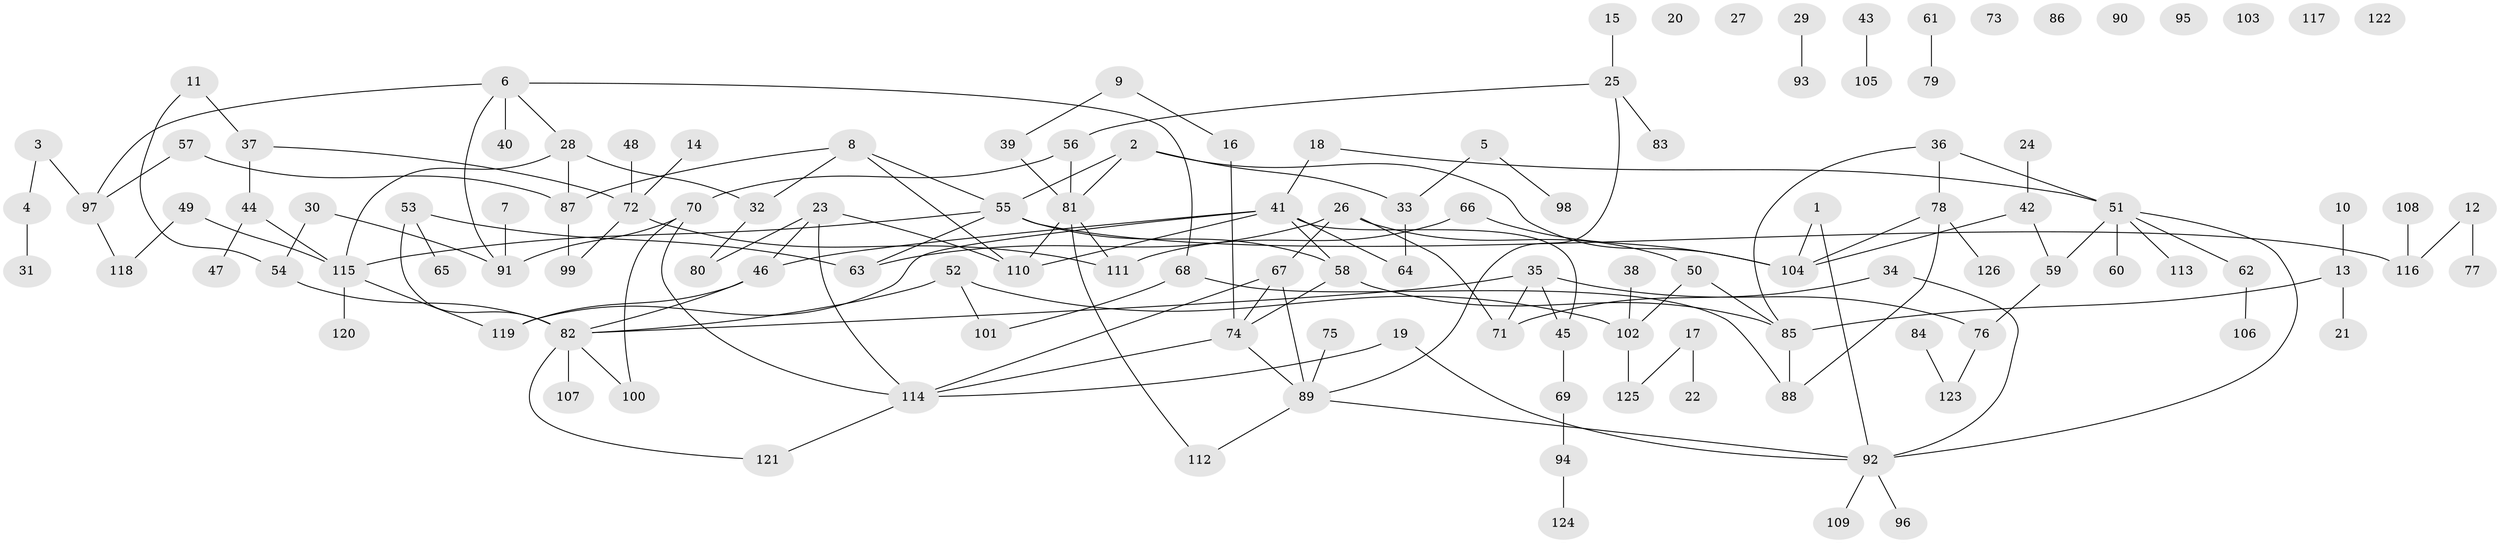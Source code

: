 // Generated by graph-tools (version 1.1) at 2025/25/03/09/25 03:25:15]
// undirected, 126 vertices, 156 edges
graph export_dot {
graph [start="1"]
  node [color=gray90,style=filled];
  1;
  2;
  3;
  4;
  5;
  6;
  7;
  8;
  9;
  10;
  11;
  12;
  13;
  14;
  15;
  16;
  17;
  18;
  19;
  20;
  21;
  22;
  23;
  24;
  25;
  26;
  27;
  28;
  29;
  30;
  31;
  32;
  33;
  34;
  35;
  36;
  37;
  38;
  39;
  40;
  41;
  42;
  43;
  44;
  45;
  46;
  47;
  48;
  49;
  50;
  51;
  52;
  53;
  54;
  55;
  56;
  57;
  58;
  59;
  60;
  61;
  62;
  63;
  64;
  65;
  66;
  67;
  68;
  69;
  70;
  71;
  72;
  73;
  74;
  75;
  76;
  77;
  78;
  79;
  80;
  81;
  82;
  83;
  84;
  85;
  86;
  87;
  88;
  89;
  90;
  91;
  92;
  93;
  94;
  95;
  96;
  97;
  98;
  99;
  100;
  101;
  102;
  103;
  104;
  105;
  106;
  107;
  108;
  109;
  110;
  111;
  112;
  113;
  114;
  115;
  116;
  117;
  118;
  119;
  120;
  121;
  122;
  123;
  124;
  125;
  126;
  1 -- 92;
  1 -- 104;
  2 -- 33;
  2 -- 55;
  2 -- 81;
  2 -- 104;
  3 -- 4;
  3 -- 97;
  4 -- 31;
  5 -- 33;
  5 -- 98;
  6 -- 28;
  6 -- 40;
  6 -- 68;
  6 -- 91;
  6 -- 97;
  7 -- 91;
  8 -- 32;
  8 -- 55;
  8 -- 87;
  8 -- 110;
  9 -- 16;
  9 -- 39;
  10 -- 13;
  11 -- 37;
  11 -- 54;
  12 -- 77;
  12 -- 116;
  13 -- 21;
  13 -- 85;
  14 -- 72;
  15 -- 25;
  16 -- 74;
  17 -- 22;
  17 -- 125;
  18 -- 41;
  18 -- 51;
  19 -- 92;
  19 -- 114;
  23 -- 46;
  23 -- 80;
  23 -- 110;
  23 -- 114;
  24 -- 42;
  25 -- 56;
  25 -- 83;
  25 -- 89;
  26 -- 50;
  26 -- 63;
  26 -- 67;
  26 -- 71;
  28 -- 32;
  28 -- 87;
  28 -- 115;
  29 -- 93;
  30 -- 54;
  30 -- 91;
  32 -- 80;
  33 -- 64;
  34 -- 71;
  34 -- 92;
  35 -- 45;
  35 -- 71;
  35 -- 76;
  35 -- 82;
  36 -- 51;
  36 -- 78;
  36 -- 85;
  37 -- 44;
  37 -- 72;
  38 -- 102;
  39 -- 81;
  41 -- 45;
  41 -- 46;
  41 -- 58;
  41 -- 64;
  41 -- 110;
  41 -- 119;
  42 -- 59;
  42 -- 104;
  43 -- 105;
  44 -- 47;
  44 -- 115;
  45 -- 69;
  46 -- 82;
  46 -- 119;
  48 -- 72;
  49 -- 115;
  49 -- 118;
  50 -- 85;
  50 -- 102;
  51 -- 59;
  51 -- 60;
  51 -- 62;
  51 -- 92;
  51 -- 113;
  52 -- 82;
  52 -- 101;
  52 -- 102;
  53 -- 63;
  53 -- 65;
  53 -- 82;
  54 -- 82;
  55 -- 58;
  55 -- 63;
  55 -- 115;
  55 -- 116;
  56 -- 70;
  56 -- 81;
  57 -- 87;
  57 -- 97;
  58 -- 74;
  58 -- 85;
  59 -- 76;
  61 -- 79;
  62 -- 106;
  66 -- 104;
  66 -- 111;
  67 -- 74;
  67 -- 89;
  67 -- 114;
  68 -- 88;
  68 -- 101;
  69 -- 94;
  70 -- 91;
  70 -- 100;
  70 -- 114;
  72 -- 99;
  72 -- 111;
  74 -- 89;
  74 -- 114;
  75 -- 89;
  76 -- 123;
  78 -- 88;
  78 -- 104;
  78 -- 126;
  81 -- 110;
  81 -- 111;
  81 -- 112;
  82 -- 100;
  82 -- 107;
  82 -- 121;
  84 -- 123;
  85 -- 88;
  87 -- 99;
  89 -- 92;
  89 -- 112;
  92 -- 96;
  92 -- 109;
  94 -- 124;
  97 -- 118;
  102 -- 125;
  108 -- 116;
  114 -- 121;
  115 -- 119;
  115 -- 120;
}
